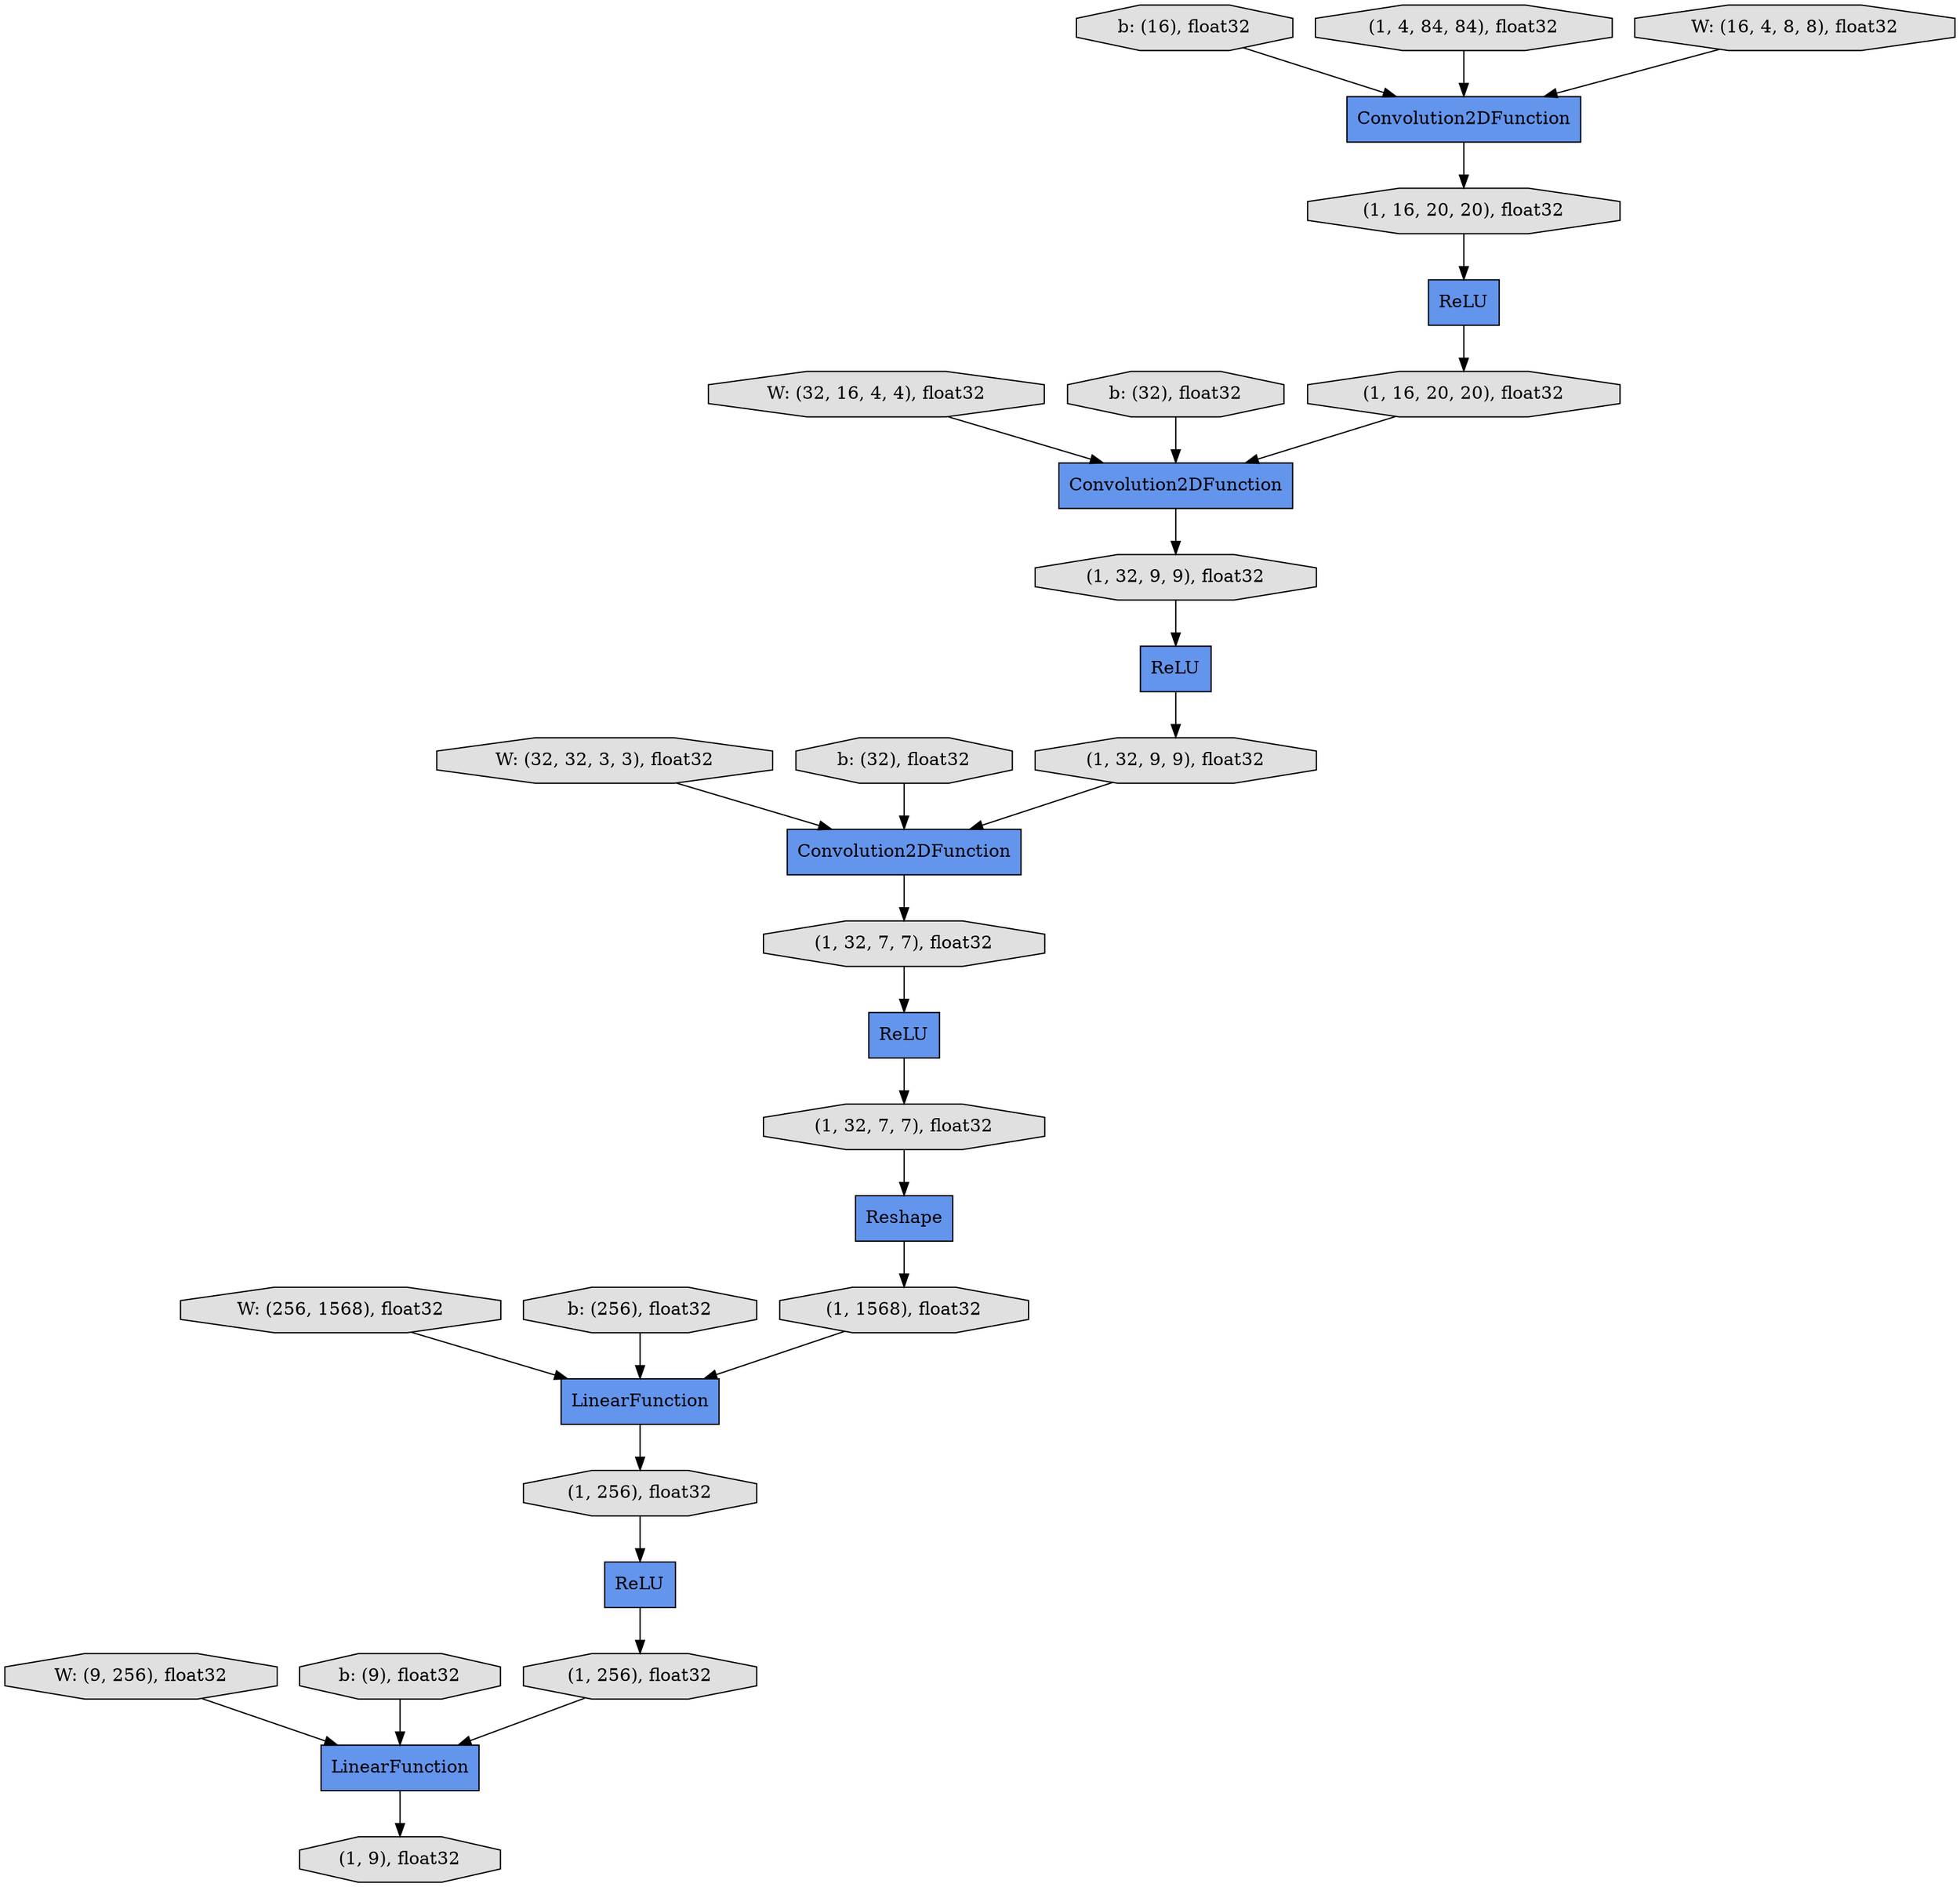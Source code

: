 digraph graphname{rankdir=TB;139708039317584 [label="(1, 32, 7, 7), float32",shape="octagon",fillcolor="#E0E0E0",style="filled"];139708327782480 [label="b: (16), float32",shape="octagon",fillcolor="#E0E0E0",style="filled"];139708039315600 [label="W: (9, 256), float32",shape="octagon",fillcolor="#E0E0E0",style="filled"];139708039317712 [label="(1, 256), float32",shape="octagon",fillcolor="#E0E0E0",style="filled"];139708327782800 [label="W: (32, 16, 4, 4), float32",shape="octagon",fillcolor="#E0E0E0",style="filled"];139708039317968 [label="(1, 1568), float32",shape="octagon",fillcolor="#E0E0E0",style="filled"];139708039315920 [label="b: (9), float32",shape="octagon",fillcolor="#E0E0E0",style="filled"];139708327719376 [label="b: (32), float32",shape="octagon",fillcolor="#E0E0E0",style="filled"];139708039316048 [label="Convolution2DFunction",shape="record",fillcolor="#6495ED",style="filled"];139708039318224 [label="(1, 256), float32",shape="octagon",fillcolor="#E0E0E0",style="filled"];139708039316176 [label="ReLU",shape="record",fillcolor="#6495ED",style="filled"];139708039316240 [label="(1, 4, 84, 84), float32",shape="octagon",fillcolor="#E0E0E0",style="filled"];139708039316304 [label="LinearFunction",shape="record",fillcolor="#6495ED",style="filled"];139708327783248 [label="W: (32, 32, 3, 3), float32",shape="octagon",fillcolor="#E0E0E0",style="filled"];139708039318480 [label="(1, 9), float32",shape="octagon",fillcolor="#E0E0E0",style="filled"];139708039316432 [label="(1, 16, 20, 20), float32",shape="octagon",fillcolor="#E0E0E0",style="filled"];139708039316624 [label="ReLU",shape="record",fillcolor="#6495ED",style="filled"];139708327783568 [label="b: (32), float32",shape="octagon",fillcolor="#E0E0E0",style="filled"];139708039316688 [label="(1, 16, 20, 20), float32",shape="octagon",fillcolor="#E0E0E0",style="filled"];139708327783696 [label="Convolution2DFunction",shape="record",fillcolor="#6495ED",style="filled"];139708039316816 [label="LinearFunction",shape="record",fillcolor="#6495ED",style="filled"];139708327781712 [label="ReLU",shape="record",fillcolor="#6495ED",style="filled"];139708039316880 [label="(1, 32, 9, 9), float32",shape="octagon",fillcolor="#E0E0E0",style="filled"];139708327783888 [label="W: (256, 1568), float32",shape="octagon",fillcolor="#E0E0E0",style="filled"];139708039316944 [label="Convolution2DFunction",shape="record",fillcolor="#6495ED",style="filled"];139708039317072 [label="(1, 32, 9, 9), float32",shape="octagon",fillcolor="#E0E0E0",style="filled"];139708291866384 [label="ReLU",shape="record",fillcolor="#6495ED",style="filled"];139708327784208 [label="b: (256), float32",shape="octagon",fillcolor="#E0E0E0",style="filled"];139708327782160 [label="W: (16, 4, 8, 8), float32",shape="octagon",fillcolor="#E0E0E0",style="filled"];139708039317392 [label="(1, 32, 7, 7), float32",shape="octagon",fillcolor="#E0E0E0",style="filled"];139708039317456 [label="Reshape",shape="record",fillcolor="#6495ED",style="filled"];139708327782480 -> 139708327783696;139708039315920 -> 139708039316816;139708327783568 -> 139708039316944;139708039316880 -> 139708039316176;139708039316048 -> 139708039316880;139708039317392 -> 139708039316624;139708039316304 -> 139708039318224;139708327781712 -> 139708039316688;139708327782160 -> 139708327783696;139708327783696 -> 139708039316432;139708039317968 -> 139708039316304;139708039316176 -> 139708039317072;139708039316432 -> 139708327781712;139708039316944 -> 139708039317392;139708039316624 -> 139708039317584;139708291866384 -> 139708039317712;139708039317456 -> 139708039317968;139708039316816 -> 139708039318480;139708327783248 -> 139708039316944;139708039316688 -> 139708039316048;139708039318224 -> 139708291866384;139708039317072 -> 139708039316944;139708039317584 -> 139708039317456;139708039317712 -> 139708039316816;139708327719376 -> 139708039316048;139708039316240 -> 139708327783696;139708039315600 -> 139708039316816;139708327782800 -> 139708039316048;139708327783888 -> 139708039316304;139708327784208 -> 139708039316304;}
